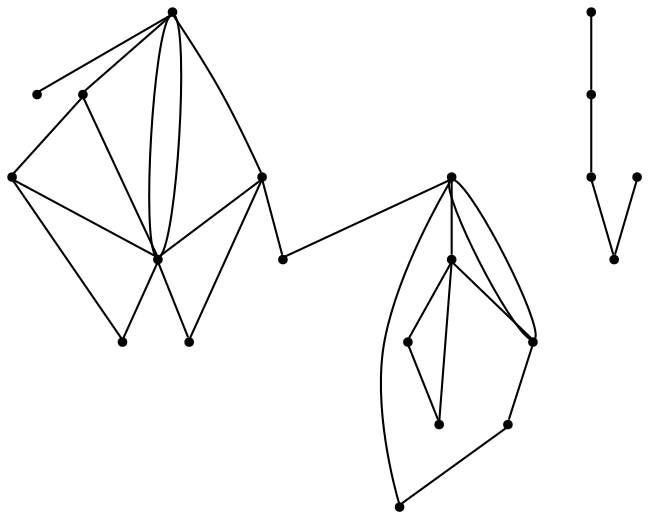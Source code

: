 graph {
  node [shape=point,comment="{\"directed\":false,\"doi\":\"10.1007/3-540-37623-2_4\",\"figure\":\"4 (4)\"}"]

  v0 [pos="1299.537264724342,1205.8801272558785"]
  v1 [pos="1299.537264724342,1195.381094917418"]
  v2 [pos="1043.5134958501758,1564.88106439984"]
  v3 [pos="1279.5354594432008,1214.8811597672716"]
  v4 [pos="1289.0363360269992,1210.380071306985"]
  v5 [pos="1260.0336484267373,1229.881089831155"]
  v6 [pos="1201.0281575284812,1254.3810465979193"]
  v7 [pos="1112.5209385281096,1338.381189013284"]
  v8 [pos="1250.033699548991,1234.3811610388373"]
  v9 [pos="1220.5299685449445,1254.3810465979193"]
  v10 [pos="1142.0226984223189,1269.381135607522"]
  v11 [pos="1176.5258951917324,1264.8811597672716"]
  v12 [pos="1127.0212808772749,1308.8811495947457"]
  v13 [pos="1107.0194438040394,1318.3801272558785"]
  v14 [pos="1122.021815111908,1431.3811559525743"]
  v15 [pos="1092.5180841078613,1397.3811406937853"]
  v16 [pos="1048.0139529057833,1387.3811343359566"]
  v17 [pos="1092.5180841078613,1495.881138150654"]
  v18 [pos="974.507102311349,1407.3821643042183"]
  v19 [pos="964.5061996707783,1456.3811559525743"]
  v20 [pos="964.5061996707784,1490.3811712113634"]

  v0 -- v1 [id="-1",pos="1299.537264724342,1205.8801272558785 1299.537264724342,1195.381094917418 1299.537264724342,1195.381094917418 1299.537264724342,1195.381094917418"]
  v20 -- v19 [id="-2",pos="964.5061996707784,1490.3811712113634 964.5061996707783,1456.3811559525743 964.5061996707783,1456.3811559525743 964.5061996707783,1456.3811559525743"]
  v18 -- v19 [id="-3",pos="974.507102311349,1407.3821643042183 964.5061996707783,1456.3811559525743 964.5061996707783,1456.3811559525743 964.5061996707783,1456.3811559525743"]
  v0 -- v6 [id="-4",pos="1299.537264724342,1205.8801272558785 1344.7374202436195,1442.3103271968778 1344.7374202436195,1442.3103271968778 1344.7374202436195,1442.3103271968778 1272.8680850425064,1454.3268778967476 1272.8680850425064,1454.3268778967476 1272.8680850425064,1454.3268778967476 1201.0281575284812,1254.3810465979193 1201.0281575284812,1254.3810465979193 1201.0281575284812,1254.3810465979193"]
  v10 -- v12 [id="-10",pos="1142.0226984223189,1269.381135607522 1127.0212808772749,1308.8811495947457 1127.0212808772749,1308.8811495947457 1127.0212808772749,1308.8811495947457"]
  v10 -- v7 [id="-12",pos="1142.0226984223189,1269.381135607522 1274.68087025087,1312.8854055253282 1274.68087025087,1312.8854055253282 1274.68087025087,1312.8854055253282 1252.5787520618835,1349.589405362568 1252.5787520618835,1349.589405362568 1252.5787520618835,1349.589405362568 1112.5209385281096,1338.381189013284 1112.5209385281096,1338.381189013284 1112.5209385281096,1338.381189013284"]
  v10 -- v7 [id="-13",pos="1142.0226984223189,1269.381135607522 1360.4054544187752,1328.9770701574898 1360.4054544187752,1328.9770701574898 1360.4054544187752,1328.9770701574898 1341.6703733368981,1404.6853322831407 1341.6703733368981,1404.6853322831407 1341.6703733368981,1404.6853322831407 1094.6641140470924,1397.3644196041043 1094.6641140470924,1397.3644196041043 1094.6641140470924,1397.3644196041043 1112.5209385281096,1338.381189013284 1112.5209385281096,1338.381189013284 1112.5209385281096,1338.381189013284"]
  v14 -- v7 [id="-16",pos="1122.021815111908,1431.3811559525743 1112.5209385281096,1338.381189013284 1112.5209385281096,1338.381189013284 1112.5209385281096,1338.381189013284"]
  v6 -- v9 [id="-17",pos="1201.0281575284812,1254.3810465979193 1220.5299685449445,1254.3810465979193 1220.5299685449445,1254.3810465979193 1220.5299685449445,1254.3810465979193"]
  v10 -- v11 [id="-24",pos="1142.0226984223189,1269.381135607522 1176.5258951917324,1264.8811597672716 1176.5258951917324,1264.8811597672716 1176.5258951917324,1264.8811597672716"]
  v15 -- v16 [id="-28",pos="1092.5180841078613,1397.3811406937853 1048.0139529057833,1387.3811343359566 1048.0139529057833,1387.3811343359566 1048.0139529057833,1387.3811343359566"]
  v8 -- v5 [id="-29",pos="1250.033699548991,1234.3811610388373 1260.0336484267373,1229.881089831155 1260.0336484267373,1229.881089831155 1260.0336484267373,1229.881089831155"]
  v5 -- v3 [id="-30",pos="1260.0336484267373,1229.881089831155 1279.5354594432008,1214.8811597672716 1279.5354594432008,1214.8811597672716 1279.5354594432008,1214.8811597672716"]
  v0 -- v4 [id="-31",pos="1299.537264724342,1205.8801272558785 1289.0363360269992,1210.380071306985 1289.0363360269992,1210.380071306985 1289.0363360269992,1210.380071306985"]
  v0 -- v8 [id="-5",pos="1299.537264724342,1205.8801272558785 1336.620008428799,1303.810367886982 1336.620008428799,1303.810367886982 1336.620008428799,1303.810367886982 1299.633213264483,1317.83942570762 1299.633213264483,1317.83942570762 1299.633213264483,1317.83942570762 1250.033699548991,1234.3811610388373 1250.033699548991,1234.3811610388373 1250.033699548991,1234.3811610388373"]
  v0 -- v8 [id="-7",pos="1299.537264724342,1205.8801272558785 1328.114987402117,1339.4186595129586 1328.114987402117,1339.4186595129586 1328.114987402117,1339.4186595129586 1294.9702032314929,1330.3143758622423 1294.9702032314929,1330.3143758622423 1294.9702032314929,1330.3143758622423 1250.033699548991,1234.3811610388373 1250.033699548991,1234.3811610388373 1250.033699548991,1234.3811610388373"]
  v2 -- v14 [id="-8",pos="1043.5134958501758,1564.88106439984 1310.613312404836,1581.755949958922 1310.613312404836,1581.755949958922 1310.613312404836,1581.755949958922 1332.1403751948592,1484.9728841630235 1332.1403751948592,1484.9728841630235 1332.1403751948592,1484.9728841630235 1122.021815111908,1431.3811559525743 1122.021815111908,1431.3811559525743 1122.021815111908,1431.3811559525743"]
  v13 -- v12 [id="-9",pos="1107.0194438040394,1318.3801272558785 1127.0212808772749,1308.8811495947457 1127.0212808772749,1308.8811495947457 1127.0212808772749,1308.8811495947457"]
  v17 -- v2 [id="-14",pos="1092.5180841078613,1495.881138150654 1043.5134958501758,1564.88106439984 1043.5134958501758,1564.88106439984 1043.5134958501758,1564.88106439984"]
  v8 -- v9 [id="-15",pos="1250.033699548991,1234.3811610388373 1220.5299685449445,1254.3810465979193 1220.5299685449445,1254.3810465979193 1220.5299685449445,1254.3810465979193"]
  v6 -- v11 [id="-18",pos="1201.0281575284812,1254.3810465979193 1176.5258951917324,1264.8811597672716 1176.5258951917324,1264.8811597672716 1176.5258951917324,1264.8811597672716"]
  v3 -- v8 [id="-19",pos="1279.5354594432008,1214.8811597672716 1305.4504034834504,1264.2394958980497 1305.4504034834504,1264.2394958980497 1305.4504034834504,1264.2394958980497 1288.8321671983758,1286.3145131913438 1288.8321671983758,1286.3145131913438 1288.8321671983758,1286.3145131913438 1250.033699548991,1234.3811610388373 1250.033699548991,1234.3811610388373 1250.033699548991,1234.3811610388373"]
  v6 -- v8 [id="-20",pos="1201.0281575284812,1254.3810465979193 1252.8913319315545,1333.306242927672 1252.8913319315545,1333.306242927672 1252.8913319315545,1333.306242927672 1287.9737806563587,1305.885308886331 1287.9737806563587,1305.885308886331 1287.9737806563587,1305.885308886331 1250.033699548991,1234.3811610388373 1250.033699548991,1234.3811610388373 1250.033699548991,1234.3811610388373"]
  v16 -- v18 [id="-21",pos="1048.0139529057833,1387.3811343359566 974.507102311349,1407.3821643042183 974.507102311349,1407.3821643042183 974.507102311349,1407.3821643042183"]
  v10 -- v14 [id="-22",pos="1142.0226984223189,1269.381135607522 1410.2435042166653,1333.3604116288438 1410.2435042166653,1333.3604116288438 1410.2435042166653,1333.3604116288438 1405.7137666423469,1457.8643738277372 1405.7137666423469,1457.8643738277372 1405.7137666423469,1457.8643738277372 1122.021815111908,1431.3811559525743 1122.021815111908,1431.3811559525743 1122.021815111908,1431.3811559525743"]
  v4 -- v3 [id="-23",pos="1289.0363360269992,1210.380071306985 1279.5354594432008,1214.8811597672716 1279.5354594432008,1214.8811597672716 1279.5354594432008,1214.8811597672716"]
  v4 -- v8 [id="-25",pos="1289.0363360269992,1210.380071306985 1319.6767297731474,1282.3312063065782 1319.6767297731474,1282.3312063065782 1319.6767297731474,1282.3312063065782 1295.9870415707474,1299.3020315018907 1295.9870415707474,1299.3020315018907 1295.9870415707474,1299.3020315018907 1250.033699548991,1234.3811610388373 1250.033699548991,1234.3811610388373 1250.033699548991,1234.3811610388373"]
  v14 -- v17 [id="-26",pos="1122.021815111908,1431.3811559525743 1092.5180841078613,1495.881138150654 1092.5180841078613,1495.881138150654 1092.5180841078613,1495.881138150654"]
  v7 -- v13 [id="-34",pos="1112.5209385281096,1338.381189013284 1107.0194438040394,1318.3801272558785 1107.0194438040394,1318.3801272558785 1107.0194438040394,1318.3801272558785"]
}
